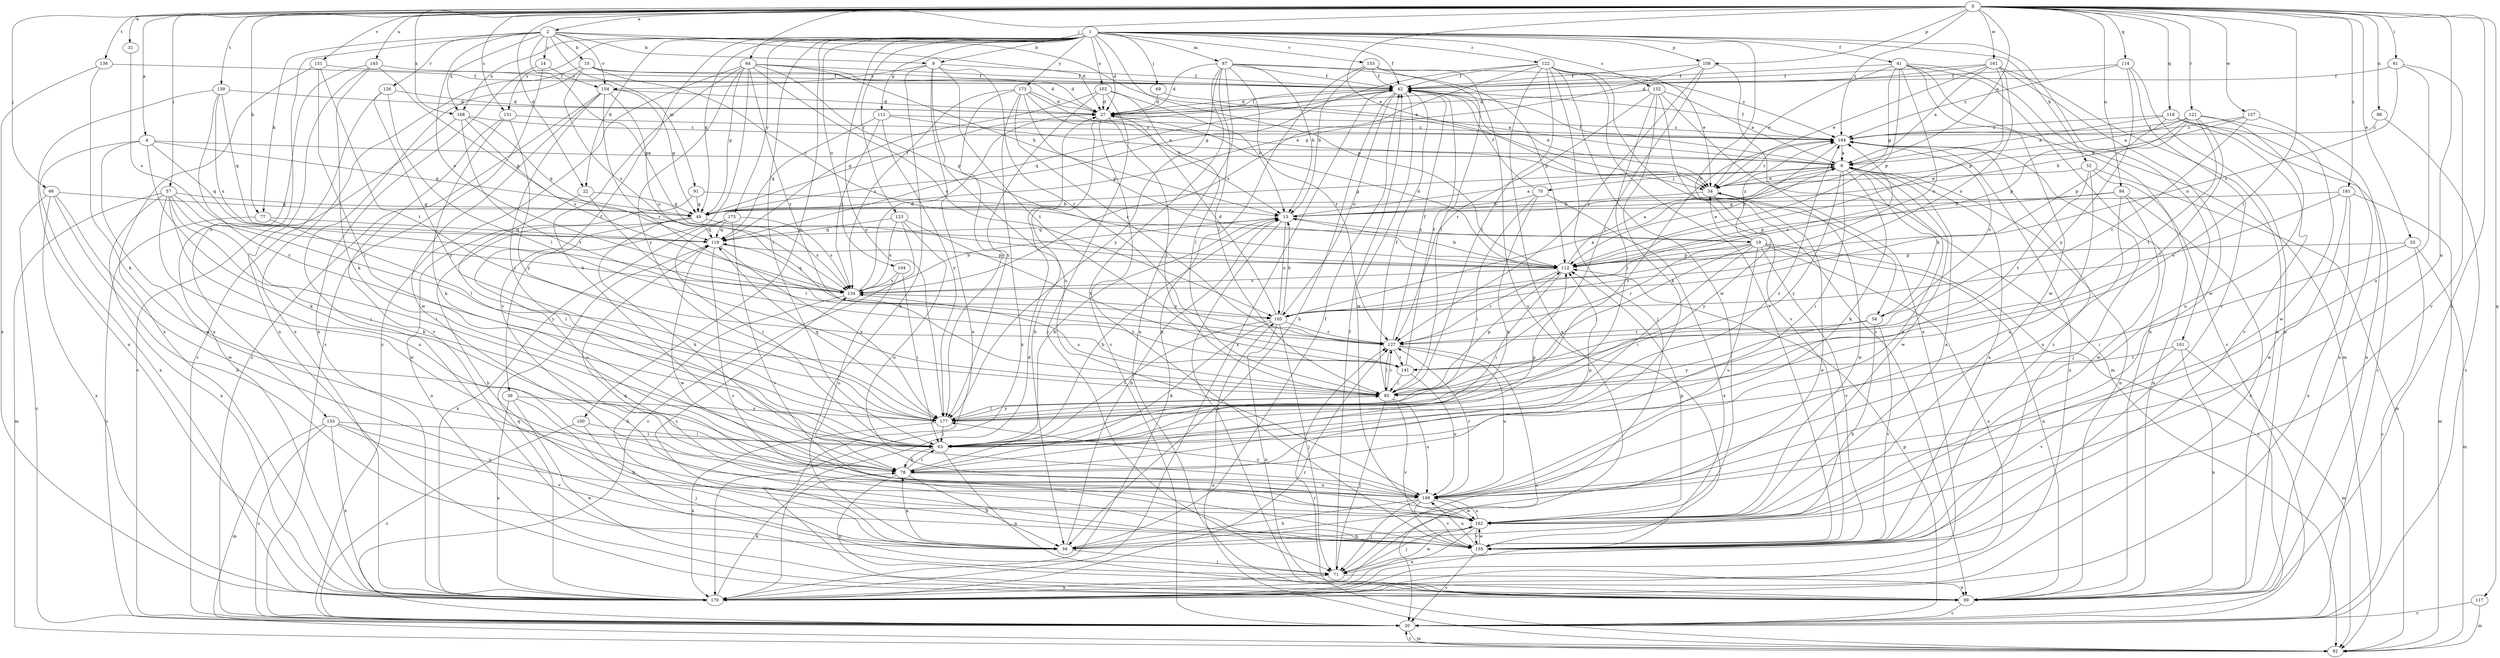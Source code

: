 strict digraph  {
0;
1;
2;
4;
6;
9;
10;
13;
14;
19;
20;
22;
27;
31;
33;
34;
36;
41;
42;
49;
52;
54;
56;
57;
61;
63;
64;
66;
69;
70;
71;
77;
78;
85;
87;
91;
92;
94;
96;
99;
100;
101;
102;
104;
105;
108;
111;
112;
114;
117;
118;
119;
121;
122;
123;
126;
127;
131;
132;
133;
134;
136;
139;
141;
145;
149;
151;
153;
154;
155;
157;
161;
162;
168;
170;
173;
175;
177;
181;
184;
0 -> 2  [label=a];
0 -> 4  [label=a];
0 -> 6  [label=a];
0 -> 22  [label=d];
0 -> 31  [label=e];
0 -> 33  [label=e];
0 -> 34  [label=e];
0 -> 57  [label=i];
0 -> 61  [label=i];
0 -> 64  [label=j];
0 -> 66  [label=j];
0 -> 77  [label=k];
0 -> 85  [label=l];
0 -> 94  [label=n];
0 -> 96  [label=n];
0 -> 99  [label=n];
0 -> 108  [label=p];
0 -> 114  [label=q];
0 -> 117  [label=q];
0 -> 118  [label=q];
0 -> 121  [label=r];
0 -> 131  [label=s];
0 -> 136  [label=t];
0 -> 139  [label=t];
0 -> 145  [label=u];
0 -> 149  [label=u];
0 -> 151  [label=v];
0 -> 157  [label=w];
0 -> 161  [label=w];
0 -> 168  [label=x];
0 -> 181  [label=z];
0 -> 184  [label=z];
1 -> 9  [label=b];
1 -> 22  [label=d];
1 -> 27  [label=d];
1 -> 36  [label=f];
1 -> 41  [label=f];
1 -> 42  [label=f];
1 -> 49  [label=g];
1 -> 52  [label=h];
1 -> 54  [label=h];
1 -> 63  [label=i];
1 -> 69  [label=j];
1 -> 87  [label=m];
1 -> 100  [label=o];
1 -> 101  [label=o];
1 -> 102  [label=o];
1 -> 104  [label=o];
1 -> 108  [label=p];
1 -> 111  [label=p];
1 -> 112  [label=p];
1 -> 122  [label=r];
1 -> 123  [label=r];
1 -> 131  [label=s];
1 -> 132  [label=s];
1 -> 153  [label=v];
1 -> 168  [label=x];
1 -> 173  [label=y];
1 -> 175  [label=y];
1 -> 177  [label=y];
2 -> 9  [label=b];
2 -> 10  [label=b];
2 -> 14  [label=c];
2 -> 27  [label=d];
2 -> 34  [label=e];
2 -> 77  [label=k];
2 -> 91  [label=m];
2 -> 112  [label=p];
2 -> 126  [label=r];
2 -> 133  [label=s];
2 -> 134  [label=s];
2 -> 154  [label=v];
2 -> 168  [label=x];
4 -> 6  [label=a];
4 -> 49  [label=g];
4 -> 78  [label=k];
4 -> 119  [label=q];
4 -> 162  [label=w];
4 -> 170  [label=x];
6 -> 34  [label=e];
6 -> 42  [label=f];
6 -> 49  [label=g];
6 -> 54  [label=h];
6 -> 63  [label=i];
6 -> 70  [label=j];
6 -> 78  [label=k];
6 -> 99  [label=n];
6 -> 162  [label=w];
6 -> 177  [label=y];
9 -> 42  [label=f];
9 -> 56  [label=h];
9 -> 99  [label=n];
9 -> 127  [label=r];
9 -> 141  [label=t];
9 -> 149  [label=u];
9 -> 154  [label=v];
10 -> 19  [label=c];
10 -> 27  [label=d];
10 -> 42  [label=f];
10 -> 71  [label=j];
10 -> 134  [label=s];
10 -> 170  [label=x];
13 -> 6  [label=a];
13 -> 19  [label=c];
13 -> 99  [label=n];
13 -> 105  [label=o];
13 -> 119  [label=q];
14 -> 20  [label=c];
14 -> 154  [label=v];
14 -> 170  [label=x];
19 -> 20  [label=c];
19 -> 34  [label=e];
19 -> 63  [label=i];
19 -> 85  [label=l];
19 -> 99  [label=n];
19 -> 112  [label=p];
19 -> 127  [label=r];
19 -> 149  [label=u];
19 -> 155  [label=v];
19 -> 170  [label=x];
19 -> 184  [label=z];
20 -> 92  [label=m];
20 -> 112  [label=p];
22 -> 49  [label=g];
22 -> 63  [label=i];
22 -> 85  [label=l];
27 -> 42  [label=f];
27 -> 56  [label=h];
27 -> 85  [label=l];
27 -> 155  [label=v];
27 -> 184  [label=z];
31 -> 134  [label=s];
33 -> 20  [label=c];
33 -> 63  [label=i];
33 -> 92  [label=m];
33 -> 112  [label=p];
34 -> 13  [label=b];
34 -> 162  [label=w];
34 -> 177  [label=y];
34 -> 184  [label=z];
36 -> 56  [label=h];
36 -> 99  [label=n];
36 -> 170  [label=x];
36 -> 177  [label=y];
41 -> 20  [label=c];
41 -> 34  [label=e];
41 -> 42  [label=f];
41 -> 49  [label=g];
41 -> 92  [label=m];
41 -> 99  [label=n];
41 -> 105  [label=o];
41 -> 112  [label=p];
41 -> 162  [label=w];
42 -> 27  [label=d];
42 -> 34  [label=e];
42 -> 56  [label=h];
42 -> 105  [label=o];
42 -> 119  [label=q];
42 -> 162  [label=w];
42 -> 170  [label=x];
49 -> 42  [label=f];
49 -> 56  [label=h];
49 -> 78  [label=k];
49 -> 119  [label=q];
49 -> 134  [label=s];
49 -> 149  [label=u];
52 -> 34  [label=e];
52 -> 92  [label=m];
52 -> 99  [label=n];
52 -> 141  [label=t];
52 -> 149  [label=u];
54 -> 56  [label=h];
54 -> 127  [label=r];
54 -> 155  [label=v];
54 -> 177  [label=y];
54 -> 184  [label=z];
56 -> 13  [label=b];
56 -> 34  [label=e];
56 -> 42  [label=f];
56 -> 71  [label=j];
56 -> 78  [label=k];
56 -> 134  [label=s];
57 -> 49  [label=g];
57 -> 63  [label=i];
57 -> 78  [label=k];
57 -> 85  [label=l];
57 -> 92  [label=m];
57 -> 149  [label=u];
57 -> 162  [label=w];
57 -> 170  [label=x];
61 -> 42  [label=f];
61 -> 134  [label=s];
61 -> 149  [label=u];
61 -> 155  [label=v];
63 -> 13  [label=b];
63 -> 78  [label=k];
63 -> 99  [label=n];
63 -> 112  [label=p];
63 -> 184  [label=z];
64 -> 13  [label=b];
64 -> 20  [label=c];
64 -> 27  [label=d];
64 -> 42  [label=f];
64 -> 49  [label=g];
64 -> 78  [label=k];
64 -> 105  [label=o];
64 -> 112  [label=p];
64 -> 127  [label=r];
64 -> 155  [label=v];
64 -> 177  [label=y];
66 -> 20  [label=c];
66 -> 49  [label=g];
66 -> 56  [label=h];
66 -> 162  [label=w];
66 -> 170  [label=x];
69 -> 6  [label=a];
69 -> 27  [label=d];
70 -> 13  [label=b];
70 -> 42  [label=f];
70 -> 63  [label=i];
70 -> 78  [label=k];
70 -> 170  [label=x];
71 -> 42  [label=f];
71 -> 99  [label=n];
71 -> 162  [label=w];
71 -> 170  [label=x];
77 -> 20  [label=c];
77 -> 119  [label=q];
77 -> 177  [label=y];
78 -> 13  [label=b];
78 -> 56  [label=h];
78 -> 63  [label=i];
78 -> 99  [label=n];
78 -> 112  [label=p];
78 -> 149  [label=u];
85 -> 42  [label=f];
85 -> 71  [label=j];
85 -> 112  [label=p];
85 -> 127  [label=r];
85 -> 134  [label=s];
85 -> 149  [label=u];
85 -> 155  [label=v];
85 -> 177  [label=y];
87 -> 13  [label=b];
87 -> 20  [label=c];
87 -> 27  [label=d];
87 -> 42  [label=f];
87 -> 85  [label=l];
87 -> 99  [label=n];
87 -> 112  [label=p];
87 -> 127  [label=r];
87 -> 177  [label=y];
87 -> 184  [label=z];
91 -> 13  [label=b];
91 -> 49  [label=g];
91 -> 99  [label=n];
92 -> 20  [label=c];
92 -> 105  [label=o];
92 -> 127  [label=r];
94 -> 13  [label=b];
94 -> 112  [label=p];
94 -> 149  [label=u];
94 -> 162  [label=w];
94 -> 170  [label=x];
96 -> 20  [label=c];
96 -> 184  [label=z];
99 -> 20  [label=c];
100 -> 20  [label=c];
100 -> 63  [label=i];
100 -> 71  [label=j];
101 -> 92  [label=m];
101 -> 99  [label=n];
101 -> 141  [label=t];
101 -> 155  [label=v];
102 -> 13  [label=b];
102 -> 27  [label=d];
102 -> 71  [label=j];
102 -> 85  [label=l];
102 -> 119  [label=q];
102 -> 177  [label=y];
104 -> 63  [label=i];
104 -> 134  [label=s];
104 -> 149  [label=u];
105 -> 6  [label=a];
105 -> 13  [label=b];
105 -> 27  [label=d];
105 -> 63  [label=i];
105 -> 71  [label=j];
105 -> 78  [label=k];
105 -> 99  [label=n];
105 -> 127  [label=r];
105 -> 184  [label=z];
108 -> 42  [label=f];
108 -> 49  [label=g];
108 -> 85  [label=l];
108 -> 127  [label=r];
108 -> 170  [label=x];
111 -> 6  [label=a];
111 -> 119  [label=q];
111 -> 134  [label=s];
111 -> 177  [label=y];
111 -> 184  [label=z];
112 -> 6  [label=a];
112 -> 13  [label=b];
112 -> 27  [label=d];
112 -> 63  [label=i];
112 -> 127  [label=r];
112 -> 134  [label=s];
114 -> 42  [label=f];
114 -> 99  [label=n];
114 -> 155  [label=v];
114 -> 177  [label=y];
114 -> 184  [label=z];
117 -> 20  [label=c];
117 -> 92  [label=m];
118 -> 6  [label=a];
118 -> 20  [label=c];
118 -> 99  [label=n];
118 -> 112  [label=p];
118 -> 155  [label=v];
118 -> 184  [label=z];
119 -> 112  [label=p];
119 -> 155  [label=v];
119 -> 162  [label=w];
119 -> 177  [label=y];
121 -> 6  [label=a];
121 -> 13  [label=b];
121 -> 85  [label=l];
121 -> 112  [label=p];
121 -> 141  [label=t];
121 -> 149  [label=u];
121 -> 162  [label=w];
121 -> 184  [label=z];
122 -> 34  [label=e];
122 -> 42  [label=f];
122 -> 49  [label=g];
122 -> 71  [label=j];
122 -> 85  [label=l];
122 -> 99  [label=n];
122 -> 134  [label=s];
122 -> 155  [label=v];
122 -> 162  [label=w];
122 -> 170  [label=x];
123 -> 20  [label=c];
123 -> 119  [label=q];
123 -> 134  [label=s];
123 -> 141  [label=t];
123 -> 149  [label=u];
126 -> 20  [label=c];
126 -> 27  [label=d];
126 -> 85  [label=l];
126 -> 177  [label=y];
127 -> 20  [label=c];
127 -> 42  [label=f];
127 -> 85  [label=l];
127 -> 141  [label=t];
127 -> 149  [label=u];
131 -> 78  [label=k];
131 -> 155  [label=v];
131 -> 177  [label=y];
131 -> 184  [label=z];
132 -> 6  [label=a];
132 -> 27  [label=d];
132 -> 63  [label=i];
132 -> 78  [label=k];
132 -> 92  [label=m];
132 -> 127  [label=r];
132 -> 155  [label=v];
133 -> 20  [label=c];
133 -> 63  [label=i];
133 -> 92  [label=m];
133 -> 149  [label=u];
133 -> 155  [label=v];
133 -> 170  [label=x];
134 -> 13  [label=b];
134 -> 27  [label=d];
134 -> 56  [label=h];
134 -> 105  [label=o];
134 -> 119  [label=q];
136 -> 42  [label=f];
136 -> 78  [label=k];
136 -> 170  [label=x];
139 -> 27  [label=d];
139 -> 119  [label=q];
139 -> 134  [label=s];
139 -> 170  [label=x];
139 -> 177  [label=y];
141 -> 42  [label=f];
141 -> 85  [label=l];
141 -> 149  [label=u];
145 -> 42  [label=f];
145 -> 78  [label=k];
145 -> 99  [label=n];
145 -> 112  [label=p];
145 -> 170  [label=x];
149 -> 6  [label=a];
149 -> 56  [label=h];
149 -> 71  [label=j];
149 -> 127  [label=r];
149 -> 155  [label=v];
149 -> 162  [label=w];
149 -> 177  [label=y];
151 -> 42  [label=f];
151 -> 63  [label=i];
151 -> 141  [label=t];
151 -> 170  [label=x];
153 -> 13  [label=b];
153 -> 42  [label=f];
153 -> 85  [label=l];
153 -> 155  [label=v];
153 -> 170  [label=x];
154 -> 20  [label=c];
154 -> 27  [label=d];
154 -> 49  [label=g];
154 -> 63  [label=i];
154 -> 105  [label=o];
154 -> 127  [label=r];
154 -> 162  [label=w];
155 -> 6  [label=a];
155 -> 20  [label=c];
155 -> 119  [label=q];
155 -> 149  [label=u];
155 -> 162  [label=w];
155 -> 184  [label=z];
157 -> 34  [label=e];
157 -> 99  [label=n];
157 -> 127  [label=r];
157 -> 184  [label=z];
161 -> 6  [label=a];
161 -> 27  [label=d];
161 -> 34  [label=e];
161 -> 42  [label=f];
161 -> 99  [label=n];
161 -> 105  [label=o];
161 -> 112  [label=p];
161 -> 162  [label=w];
162 -> 6  [label=a];
162 -> 56  [label=h];
162 -> 71  [label=j];
162 -> 112  [label=p];
162 -> 149  [label=u];
162 -> 155  [label=v];
162 -> 170  [label=x];
168 -> 20  [label=c];
168 -> 119  [label=q];
168 -> 134  [label=s];
168 -> 141  [label=t];
168 -> 184  [label=z];
170 -> 27  [label=d];
170 -> 78  [label=k];
170 -> 119  [label=q];
170 -> 127  [label=r];
173 -> 13  [label=b];
173 -> 27  [label=d];
173 -> 34  [label=e];
173 -> 112  [label=p];
173 -> 127  [label=r];
173 -> 134  [label=s];
173 -> 170  [label=x];
173 -> 177  [label=y];
175 -> 63  [label=i];
175 -> 119  [label=q];
175 -> 134  [label=s];
175 -> 155  [label=v];
175 -> 170  [label=x];
177 -> 63  [label=i];
177 -> 85  [label=l];
177 -> 119  [label=q];
177 -> 170  [label=x];
177 -> 184  [label=z];
181 -> 49  [label=g];
181 -> 92  [label=m];
181 -> 105  [label=o];
181 -> 162  [label=w];
181 -> 170  [label=x];
184 -> 6  [label=a];
184 -> 42  [label=f];
184 -> 71  [label=j];
184 -> 112  [label=p];
184 -> 170  [label=x];
}

